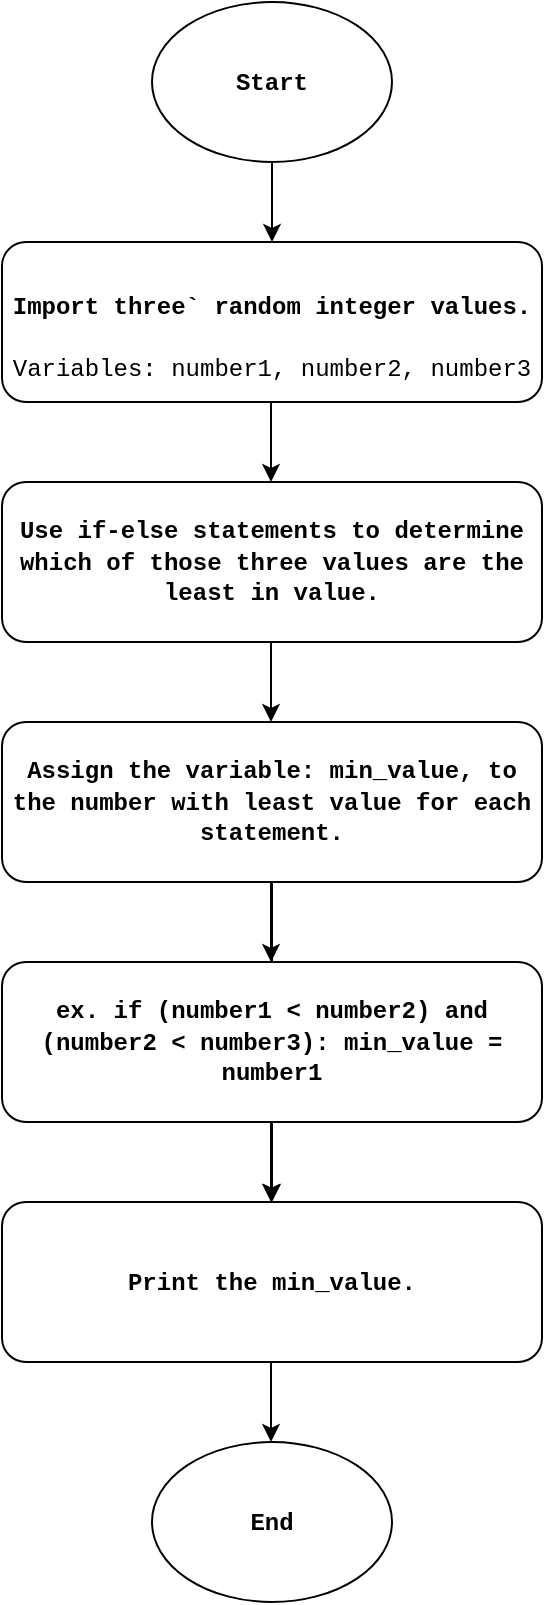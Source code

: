 <mxfile>
    <diagram id="LSr21pkN-PT20utd9gKa" name="Page-1">
        <mxGraphModel dx="576" dy="480" grid="1" gridSize="10" guides="1" tooltips="1" connect="1" arrows="1" fold="1" page="1" pageScale="1" pageWidth="850" pageHeight="1100" math="0" shadow="0">
            <root>
                <mxCell id="0"/>
                <mxCell id="1" parent="0"/>
                <mxCell id="2" value="&lt;h4&gt;&lt;font face=&quot;Courier New&quot;&gt;Start&lt;/font&gt;&lt;/h4&gt;" style="ellipse;whiteSpace=wrap;html=1;" vertex="1" parent="1">
                    <mxGeometry x="240" width="120" height="80" as="geometry"/>
                </mxCell>
                <mxCell id="3" value="" style="endArrow=classic;html=1;exitX=0.5;exitY=1;exitDx=0;exitDy=0;" edge="1" parent="1" source="2">
                    <mxGeometry width="50" height="50" relative="1" as="geometry">
                        <mxPoint x="275" y="140" as="sourcePoint"/>
                        <mxPoint x="300" y="120" as="targetPoint"/>
                    </mxGeometry>
                </mxCell>
                <mxCell id="4" value="&lt;h4&gt;&lt;font face=&quot;Courier New&quot;&gt;Import three` random integer values.&lt;/font&gt;&lt;/h4&gt;&lt;div&gt;&lt;font face=&quot;Courier New&quot;&gt;Variables: number1, number2, number3&lt;/font&gt;&lt;/div&gt;" style="rounded=1;whiteSpace=wrap;html=1;" vertex="1" parent="1">
                    <mxGeometry x="165" y="120" width="270" height="80" as="geometry"/>
                </mxCell>
                <mxCell id="5" value="" style="endArrow=classic;html=1;exitX=0.5;exitY=1;exitDx=0;exitDy=0;" edge="1" parent="1">
                    <mxGeometry width="50" height="50" relative="1" as="geometry">
                        <mxPoint x="299.5" y="200" as="sourcePoint"/>
                        <mxPoint x="299.5" y="240" as="targetPoint"/>
                    </mxGeometry>
                </mxCell>
                <mxCell id="6" value="&lt;h4&gt;&lt;font face=&quot;Courier New&quot;&gt;Use if-else statements to determine which of those three values are the least in value.&lt;/font&gt;&lt;/h4&gt;" style="rounded=1;whiteSpace=wrap;html=1;" vertex="1" parent="1">
                    <mxGeometry x="165" y="240" width="270" height="80" as="geometry"/>
                </mxCell>
                <mxCell id="7" value="" style="endArrow=classic;html=1;exitX=0.5;exitY=1;exitDx=0;exitDy=0;" edge="1" parent="1">
                    <mxGeometry width="50" height="50" relative="1" as="geometry">
                        <mxPoint x="299.5" y="320" as="sourcePoint"/>
                        <mxPoint x="299.5" y="360" as="targetPoint"/>
                    </mxGeometry>
                </mxCell>
                <mxCell id="12" value="" style="edgeStyle=none;html=1;" edge="1" parent="1" source="8" target="9">
                    <mxGeometry relative="1" as="geometry"/>
                </mxCell>
                <mxCell id="8" value="&lt;h4&gt;&lt;font face=&quot;Courier New&quot;&gt;Assign the variable: min_value, to the number with least value for each statement.&lt;/font&gt;&lt;/h4&gt;" style="rounded=1;whiteSpace=wrap;html=1;" vertex="1" parent="1">
                    <mxGeometry x="165" y="360" width="270" height="80" as="geometry"/>
                </mxCell>
                <mxCell id="9" value="&lt;h4&gt;&lt;font face=&quot;Courier New&quot;&gt;Print the min_value.&lt;/font&gt;&lt;/h4&gt;" style="rounded=1;whiteSpace=wrap;html=1;" vertex="1" parent="1">
                    <mxGeometry x="165" y="600" width="270" height="80" as="geometry"/>
                </mxCell>
                <mxCell id="10" value="" style="endArrow=classic;html=1;exitX=0.5;exitY=1;exitDx=0;exitDy=0;" edge="1" parent="1">
                    <mxGeometry width="50" height="50" relative="1" as="geometry">
                        <mxPoint x="299.5" y="440" as="sourcePoint"/>
                        <mxPoint x="299.5" y="480" as="targetPoint"/>
                    </mxGeometry>
                </mxCell>
                <mxCell id="11" value="" style="endArrow=classic;html=1;exitX=0.5;exitY=1;exitDx=0;exitDy=0;" edge="1" parent="1">
                    <mxGeometry width="50" height="50" relative="1" as="geometry">
                        <mxPoint x="299.5" y="560" as="sourcePoint"/>
                        <mxPoint x="299.5" y="600" as="targetPoint"/>
                    </mxGeometry>
                </mxCell>
                <mxCell id="13" value="&lt;h4&gt;&lt;font face=&quot;Courier New&quot;&gt;ex. if (number1 &amp;lt; number2) and (number2 &amp;lt; number3): min_value = number1&lt;/font&gt;&lt;/h4&gt;" style="rounded=1;whiteSpace=wrap;html=1;" vertex="1" parent="1">
                    <mxGeometry x="165" y="480" width="270" height="80" as="geometry"/>
                </mxCell>
                <mxCell id="14" value="" style="endArrow=classic;html=1;exitX=0.5;exitY=1;exitDx=0;exitDy=0;" edge="1" parent="1">
                    <mxGeometry width="50" height="50" relative="1" as="geometry">
                        <mxPoint x="299.5" y="680" as="sourcePoint"/>
                        <mxPoint x="299.5" y="720" as="targetPoint"/>
                    </mxGeometry>
                </mxCell>
                <mxCell id="15" value="&lt;h4&gt;&lt;font face=&quot;Courier New&quot;&gt;End&lt;/font&gt;&lt;/h4&gt;" style="ellipse;whiteSpace=wrap;html=1;" vertex="1" parent="1">
                    <mxGeometry x="240" y="720" width="120" height="80" as="geometry"/>
                </mxCell>
            </root>
        </mxGraphModel>
    </diagram>
</mxfile>